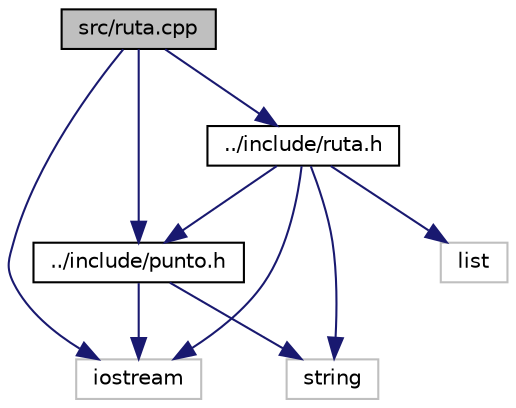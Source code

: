 digraph "src/ruta.cpp"
{
 // LATEX_PDF_SIZE
  edge [fontname="Helvetica",fontsize="10",labelfontname="Helvetica",labelfontsize="10"];
  node [fontname="Helvetica",fontsize="10",shape=record];
  Node1 [label="src/ruta.cpp",height=0.2,width=0.4,color="black", fillcolor="grey75", style="filled", fontcolor="black",tooltip="Fichero con definiciones para el TDA Ruta."];
  Node1 -> Node2 [color="midnightblue",fontsize="10",style="solid",fontname="Helvetica"];
  Node2 [label="iostream",height=0.2,width=0.4,color="grey75", fillcolor="white", style="filled",tooltip=" "];
  Node1 -> Node3 [color="midnightblue",fontsize="10",style="solid",fontname="Helvetica"];
  Node3 [label="../include/ruta.h",height=0.2,width=0.4,color="black", fillcolor="white", style="filled",URL="$ruta_8h.html",tooltip="Fichero cabecera para el TDA Ruta."];
  Node3 -> Node4 [color="midnightblue",fontsize="10",style="solid",fontname="Helvetica"];
  Node4 [label="../include/punto.h",height=0.2,width=0.4,color="black", fillcolor="white", style="filled",URL="$punto_8h.html",tooltip="Fichero cabecera para el TDA Punto."];
  Node4 -> Node5 [color="midnightblue",fontsize="10",style="solid",fontname="Helvetica"];
  Node5 [label="string",height=0.2,width=0.4,color="grey75", fillcolor="white", style="filled",tooltip=" "];
  Node4 -> Node2 [color="midnightblue",fontsize="10",style="solid",fontname="Helvetica"];
  Node3 -> Node6 [color="midnightblue",fontsize="10",style="solid",fontname="Helvetica"];
  Node6 [label="list",height=0.2,width=0.4,color="grey75", fillcolor="white", style="filled",tooltip=" "];
  Node3 -> Node5 [color="midnightblue",fontsize="10",style="solid",fontname="Helvetica"];
  Node3 -> Node2 [color="midnightblue",fontsize="10",style="solid",fontname="Helvetica"];
  Node1 -> Node4 [color="midnightblue",fontsize="10",style="solid",fontname="Helvetica"];
}
